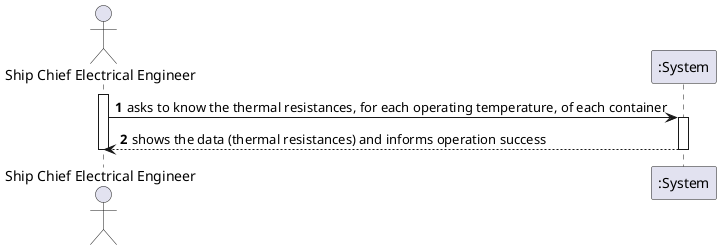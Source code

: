 @startuml
'https://plantuml.com/sequence-diagram
autonumber

actor "Ship Chief Electrical Engineer" as SCEE
activate SCEE

SCEE -> ":System": asks to know the thermal resistances, for each operating temperature, of each container
activate ":System"
":System" --> SCEE : shows the data (thermal resistances) and informs operation success
deactivate ":System"

deactivate SCEE

@enduml